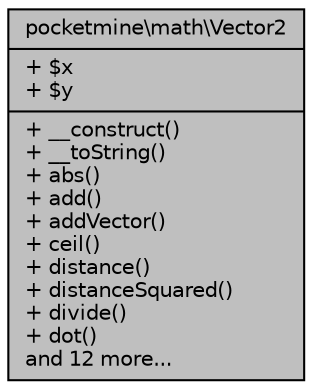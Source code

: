digraph "pocketmine\math\Vector2"
{
 // INTERACTIVE_SVG=YES
 // LATEX_PDF_SIZE
  edge [fontname="Helvetica",fontsize="10",labelfontname="Helvetica",labelfontsize="10"];
  node [fontname="Helvetica",fontsize="10",shape=record];
  Node1 [label="{pocketmine\\math\\Vector2\n|+ $x\l+ $y\l|+ __construct()\l+ __toString()\l+ abs()\l+ add()\l+ addVector()\l+ ceil()\l+ distance()\l+ distanceSquared()\l+ divide()\l+ dot()\land 12 more...\l}",height=0.2,width=0.4,color="black", fillcolor="grey75", style="filled", fontcolor="black",tooltip=" "];
}
